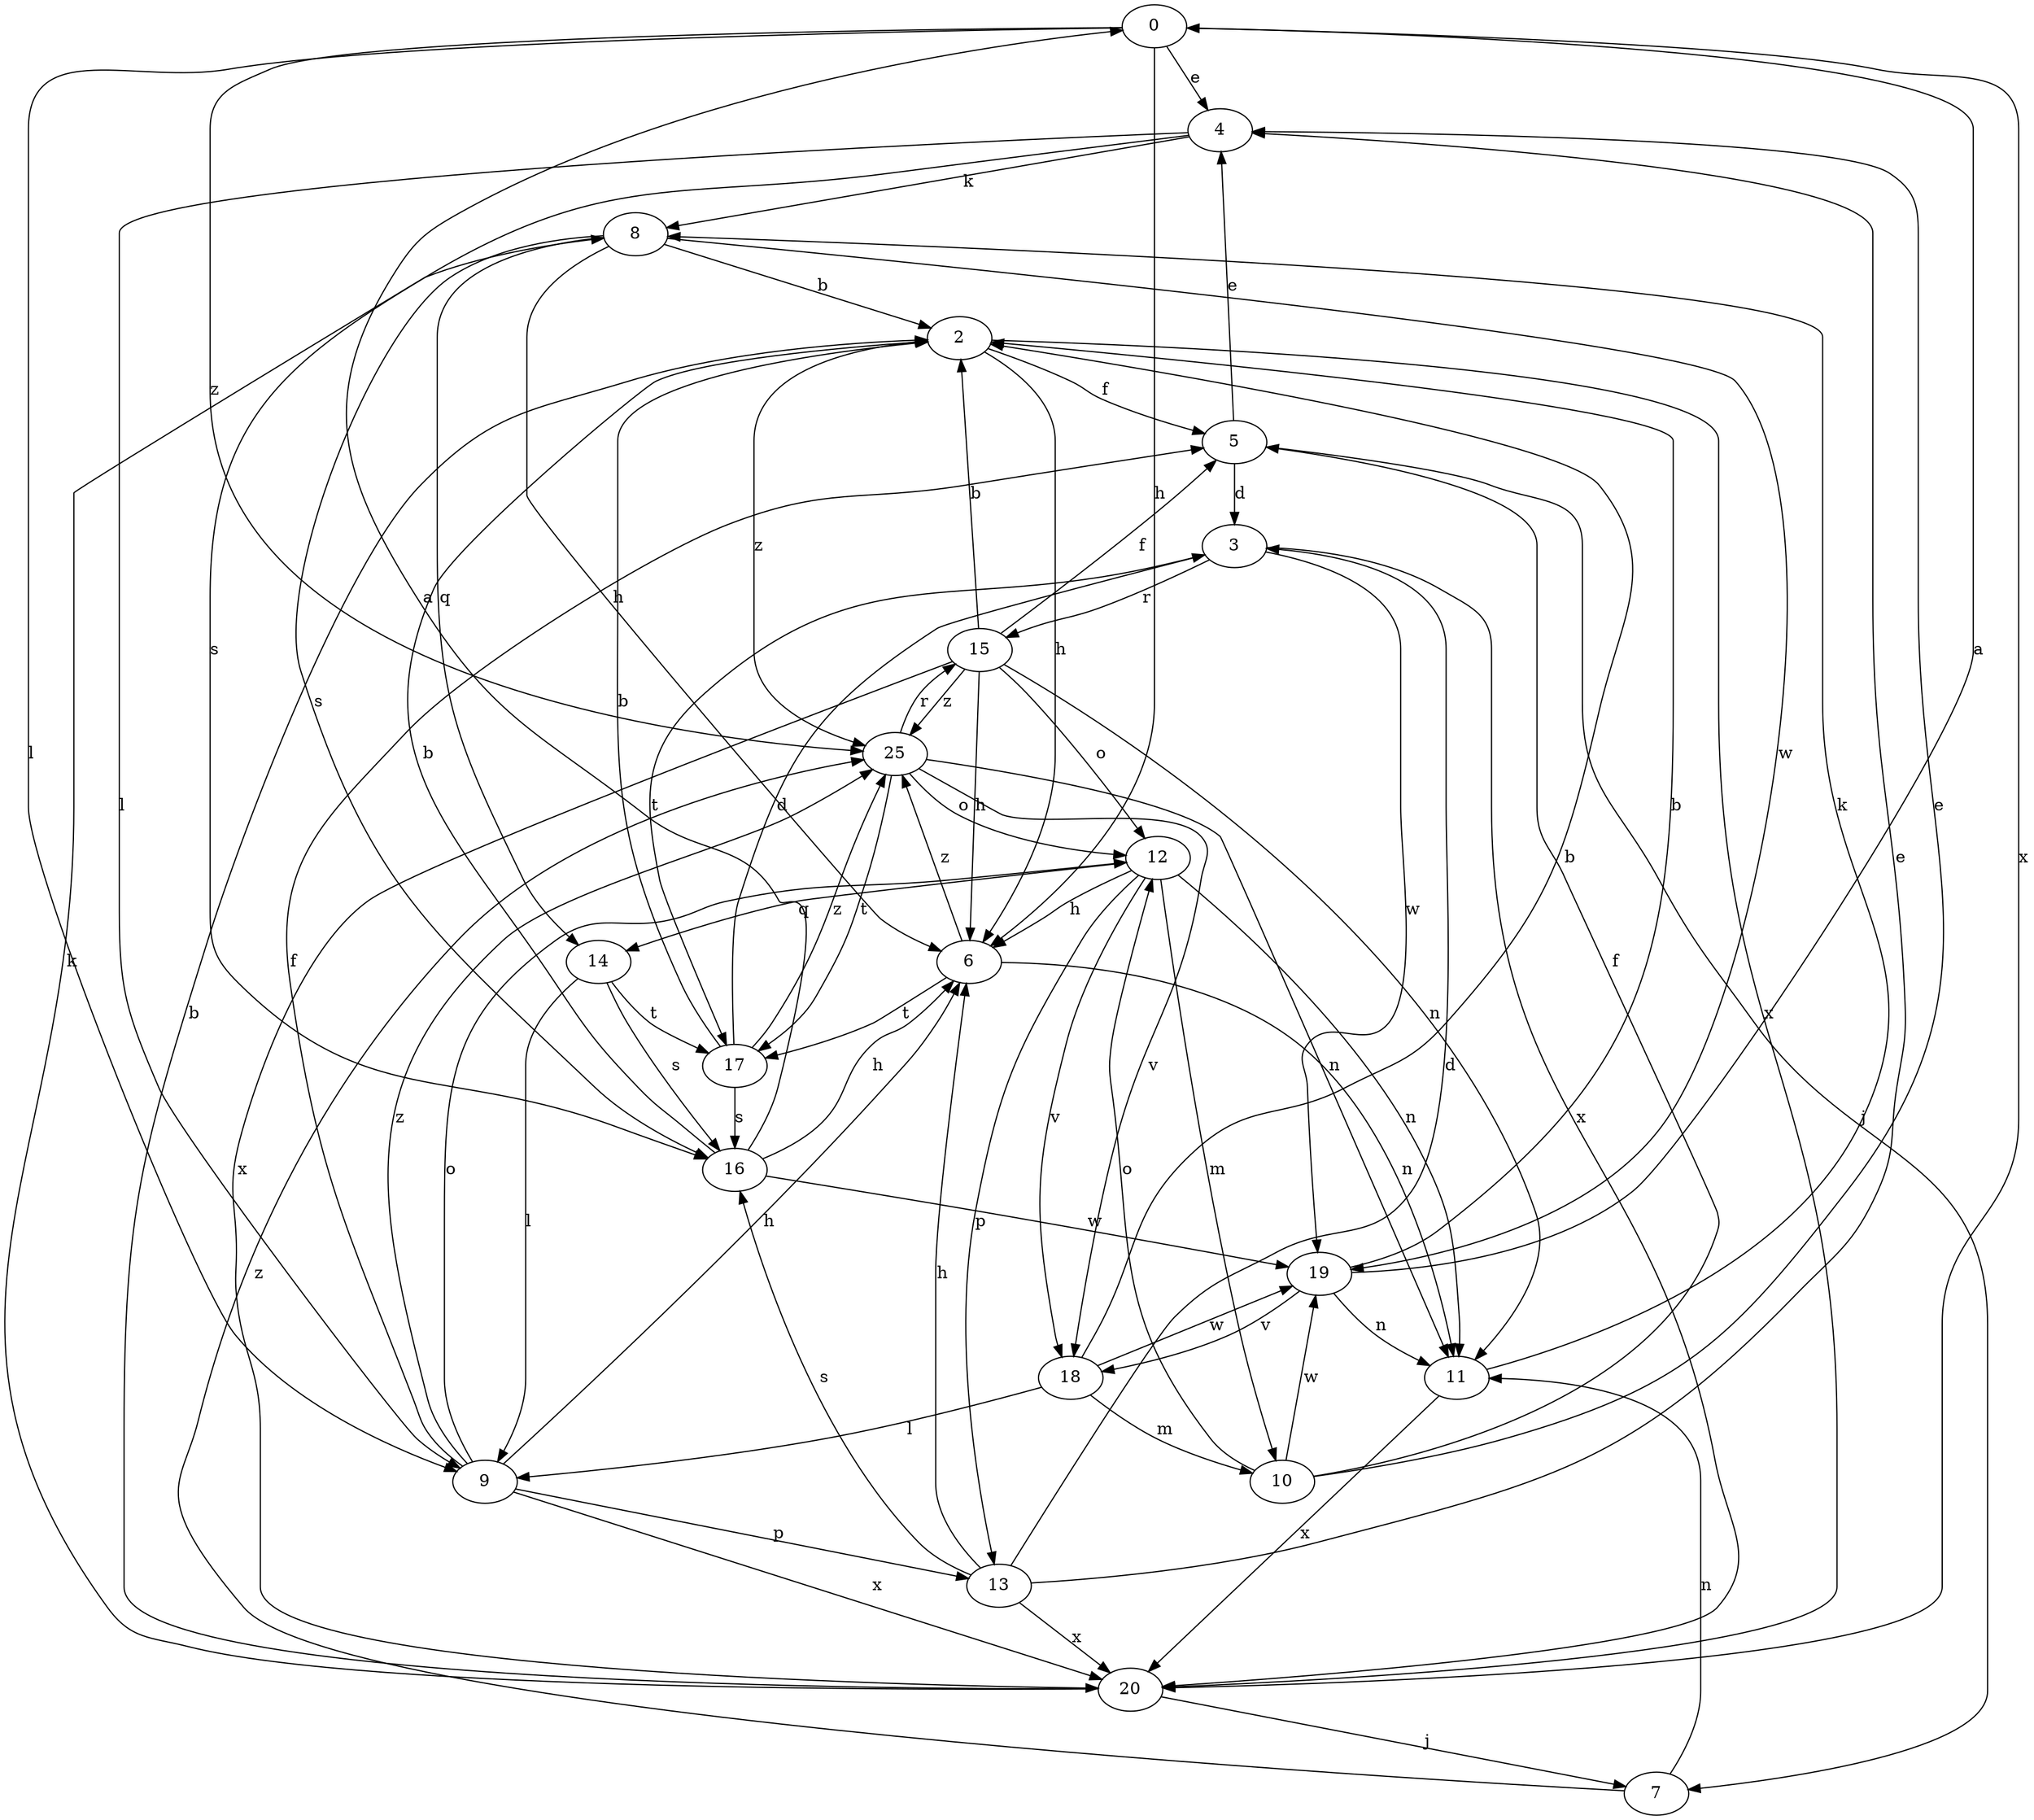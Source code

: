 strict digraph  {
0;
2;
3;
4;
5;
6;
7;
8;
9;
10;
11;
12;
13;
14;
15;
16;
17;
18;
19;
20;
25;
0 -> 4  [label=e];
0 -> 6  [label=h];
0 -> 9  [label=l];
0 -> 20  [label=x];
0 -> 25  [label=z];
2 -> 5  [label=f];
2 -> 6  [label=h];
2 -> 20  [label=x];
2 -> 25  [label=z];
3 -> 15  [label=r];
3 -> 17  [label=t];
3 -> 19  [label=w];
3 -> 20  [label=x];
4 -> 8  [label=k];
4 -> 9  [label=l];
4 -> 16  [label=s];
5 -> 3  [label=d];
5 -> 4  [label=e];
5 -> 7  [label=j];
6 -> 11  [label=n];
6 -> 17  [label=t];
6 -> 25  [label=z];
7 -> 11  [label=n];
7 -> 25  [label=z];
8 -> 2  [label=b];
8 -> 6  [label=h];
8 -> 14  [label=q];
8 -> 16  [label=s];
8 -> 19  [label=w];
9 -> 5  [label=f];
9 -> 6  [label=h];
9 -> 12  [label=o];
9 -> 13  [label=p];
9 -> 20  [label=x];
9 -> 25  [label=z];
10 -> 4  [label=e];
10 -> 5  [label=f];
10 -> 12  [label=o];
10 -> 19  [label=w];
11 -> 8  [label=k];
11 -> 20  [label=x];
12 -> 6  [label=h];
12 -> 10  [label=m];
12 -> 11  [label=n];
12 -> 13  [label=p];
12 -> 14  [label=q];
12 -> 18  [label=v];
13 -> 3  [label=d];
13 -> 4  [label=e];
13 -> 6  [label=h];
13 -> 16  [label=s];
13 -> 20  [label=x];
14 -> 9  [label=l];
14 -> 16  [label=s];
14 -> 17  [label=t];
15 -> 2  [label=b];
15 -> 5  [label=f];
15 -> 6  [label=h];
15 -> 11  [label=n];
15 -> 12  [label=o];
15 -> 20  [label=x];
15 -> 25  [label=z];
16 -> 0  [label=a];
16 -> 2  [label=b];
16 -> 6  [label=h];
16 -> 19  [label=w];
17 -> 2  [label=b];
17 -> 3  [label=d];
17 -> 16  [label=s];
17 -> 25  [label=z];
18 -> 2  [label=b];
18 -> 9  [label=l];
18 -> 10  [label=m];
18 -> 19  [label=w];
19 -> 0  [label=a];
19 -> 2  [label=b];
19 -> 11  [label=n];
19 -> 18  [label=v];
20 -> 2  [label=b];
20 -> 7  [label=j];
20 -> 8  [label=k];
25 -> 11  [label=n];
25 -> 12  [label=o];
25 -> 15  [label=r];
25 -> 17  [label=t];
25 -> 18  [label=v];
}
